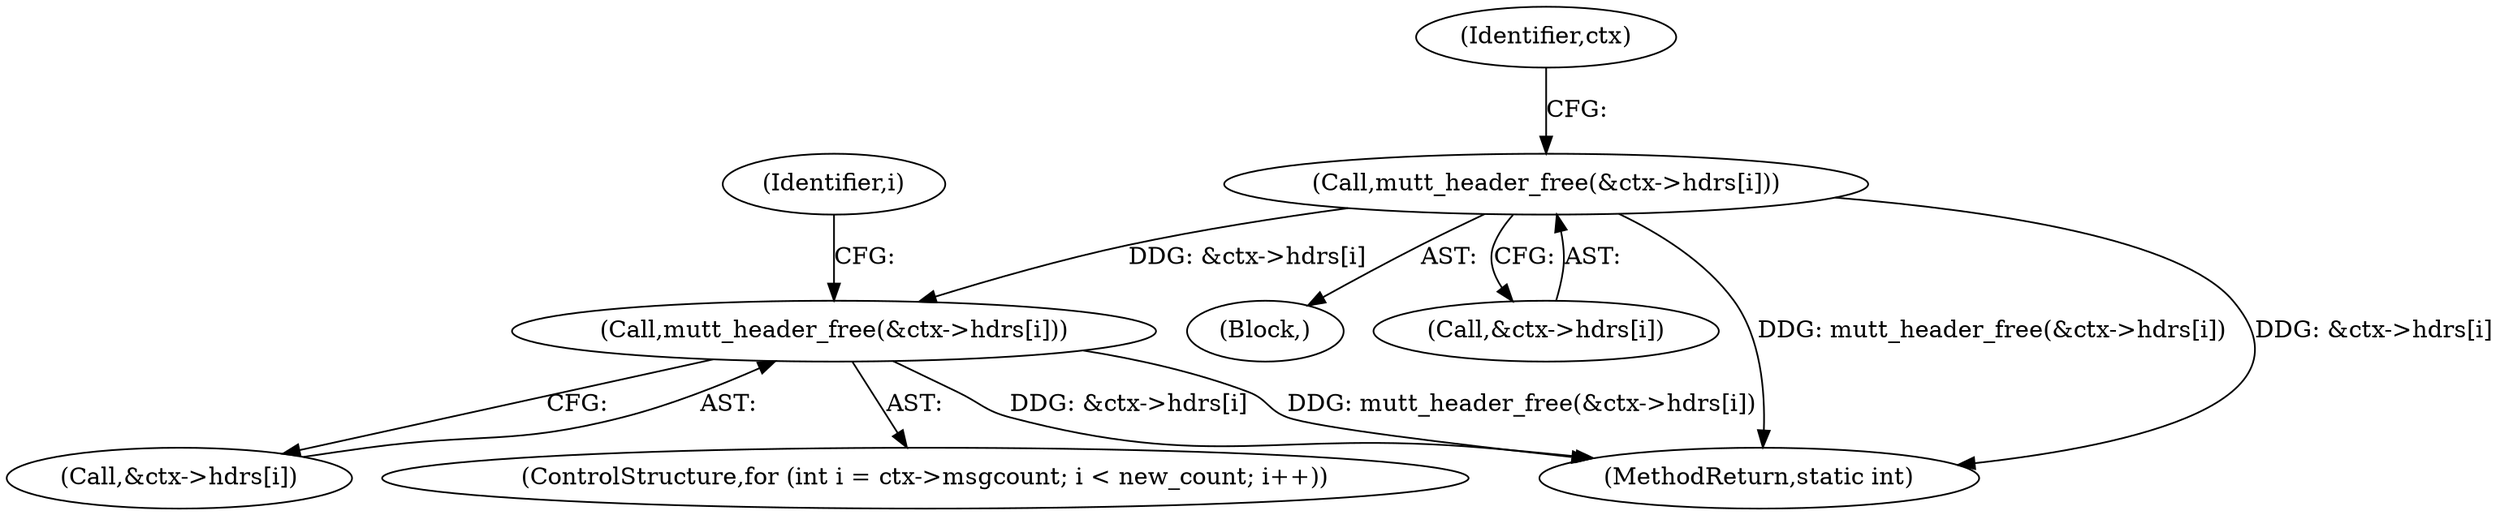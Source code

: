 digraph "0_neomutt_9bfab35522301794483f8f9ed60820bdec9be59e_1@API" {
"1000397" [label="(Call,mutt_header_free(&ctx->hdrs[i]))"];
"1000588" [label="(Call,mutt_header_free(&ctx->hdrs[i]))"];
"1000407" [label="(Identifier,ctx)"];
"1000588" [label="(Call,mutt_header_free(&ctx->hdrs[i]))"];
"1000589" [label="(Call,&ctx->hdrs[i])"];
"1000576" [label="(ControlStructure,for (int i = ctx->msgcount; i < new_count; i++))"];
"1000354" [label="(Block,)"];
"1000398" [label="(Call,&ctx->hdrs[i])"];
"1000587" [label="(Identifier,i)"];
"1000612" [label="(MethodReturn,static int)"];
"1000397" [label="(Call,mutt_header_free(&ctx->hdrs[i]))"];
"1000397" -> "1000354"  [label="AST: "];
"1000397" -> "1000398"  [label="CFG: "];
"1000398" -> "1000397"  [label="AST: "];
"1000407" -> "1000397"  [label="CFG: "];
"1000397" -> "1000612"  [label="DDG: mutt_header_free(&ctx->hdrs[i])"];
"1000397" -> "1000612"  [label="DDG: &ctx->hdrs[i]"];
"1000397" -> "1000588"  [label="DDG: &ctx->hdrs[i]"];
"1000588" -> "1000576"  [label="AST: "];
"1000588" -> "1000589"  [label="CFG: "];
"1000589" -> "1000588"  [label="AST: "];
"1000587" -> "1000588"  [label="CFG: "];
"1000588" -> "1000612"  [label="DDG: &ctx->hdrs[i]"];
"1000588" -> "1000612"  [label="DDG: mutt_header_free(&ctx->hdrs[i])"];
}
